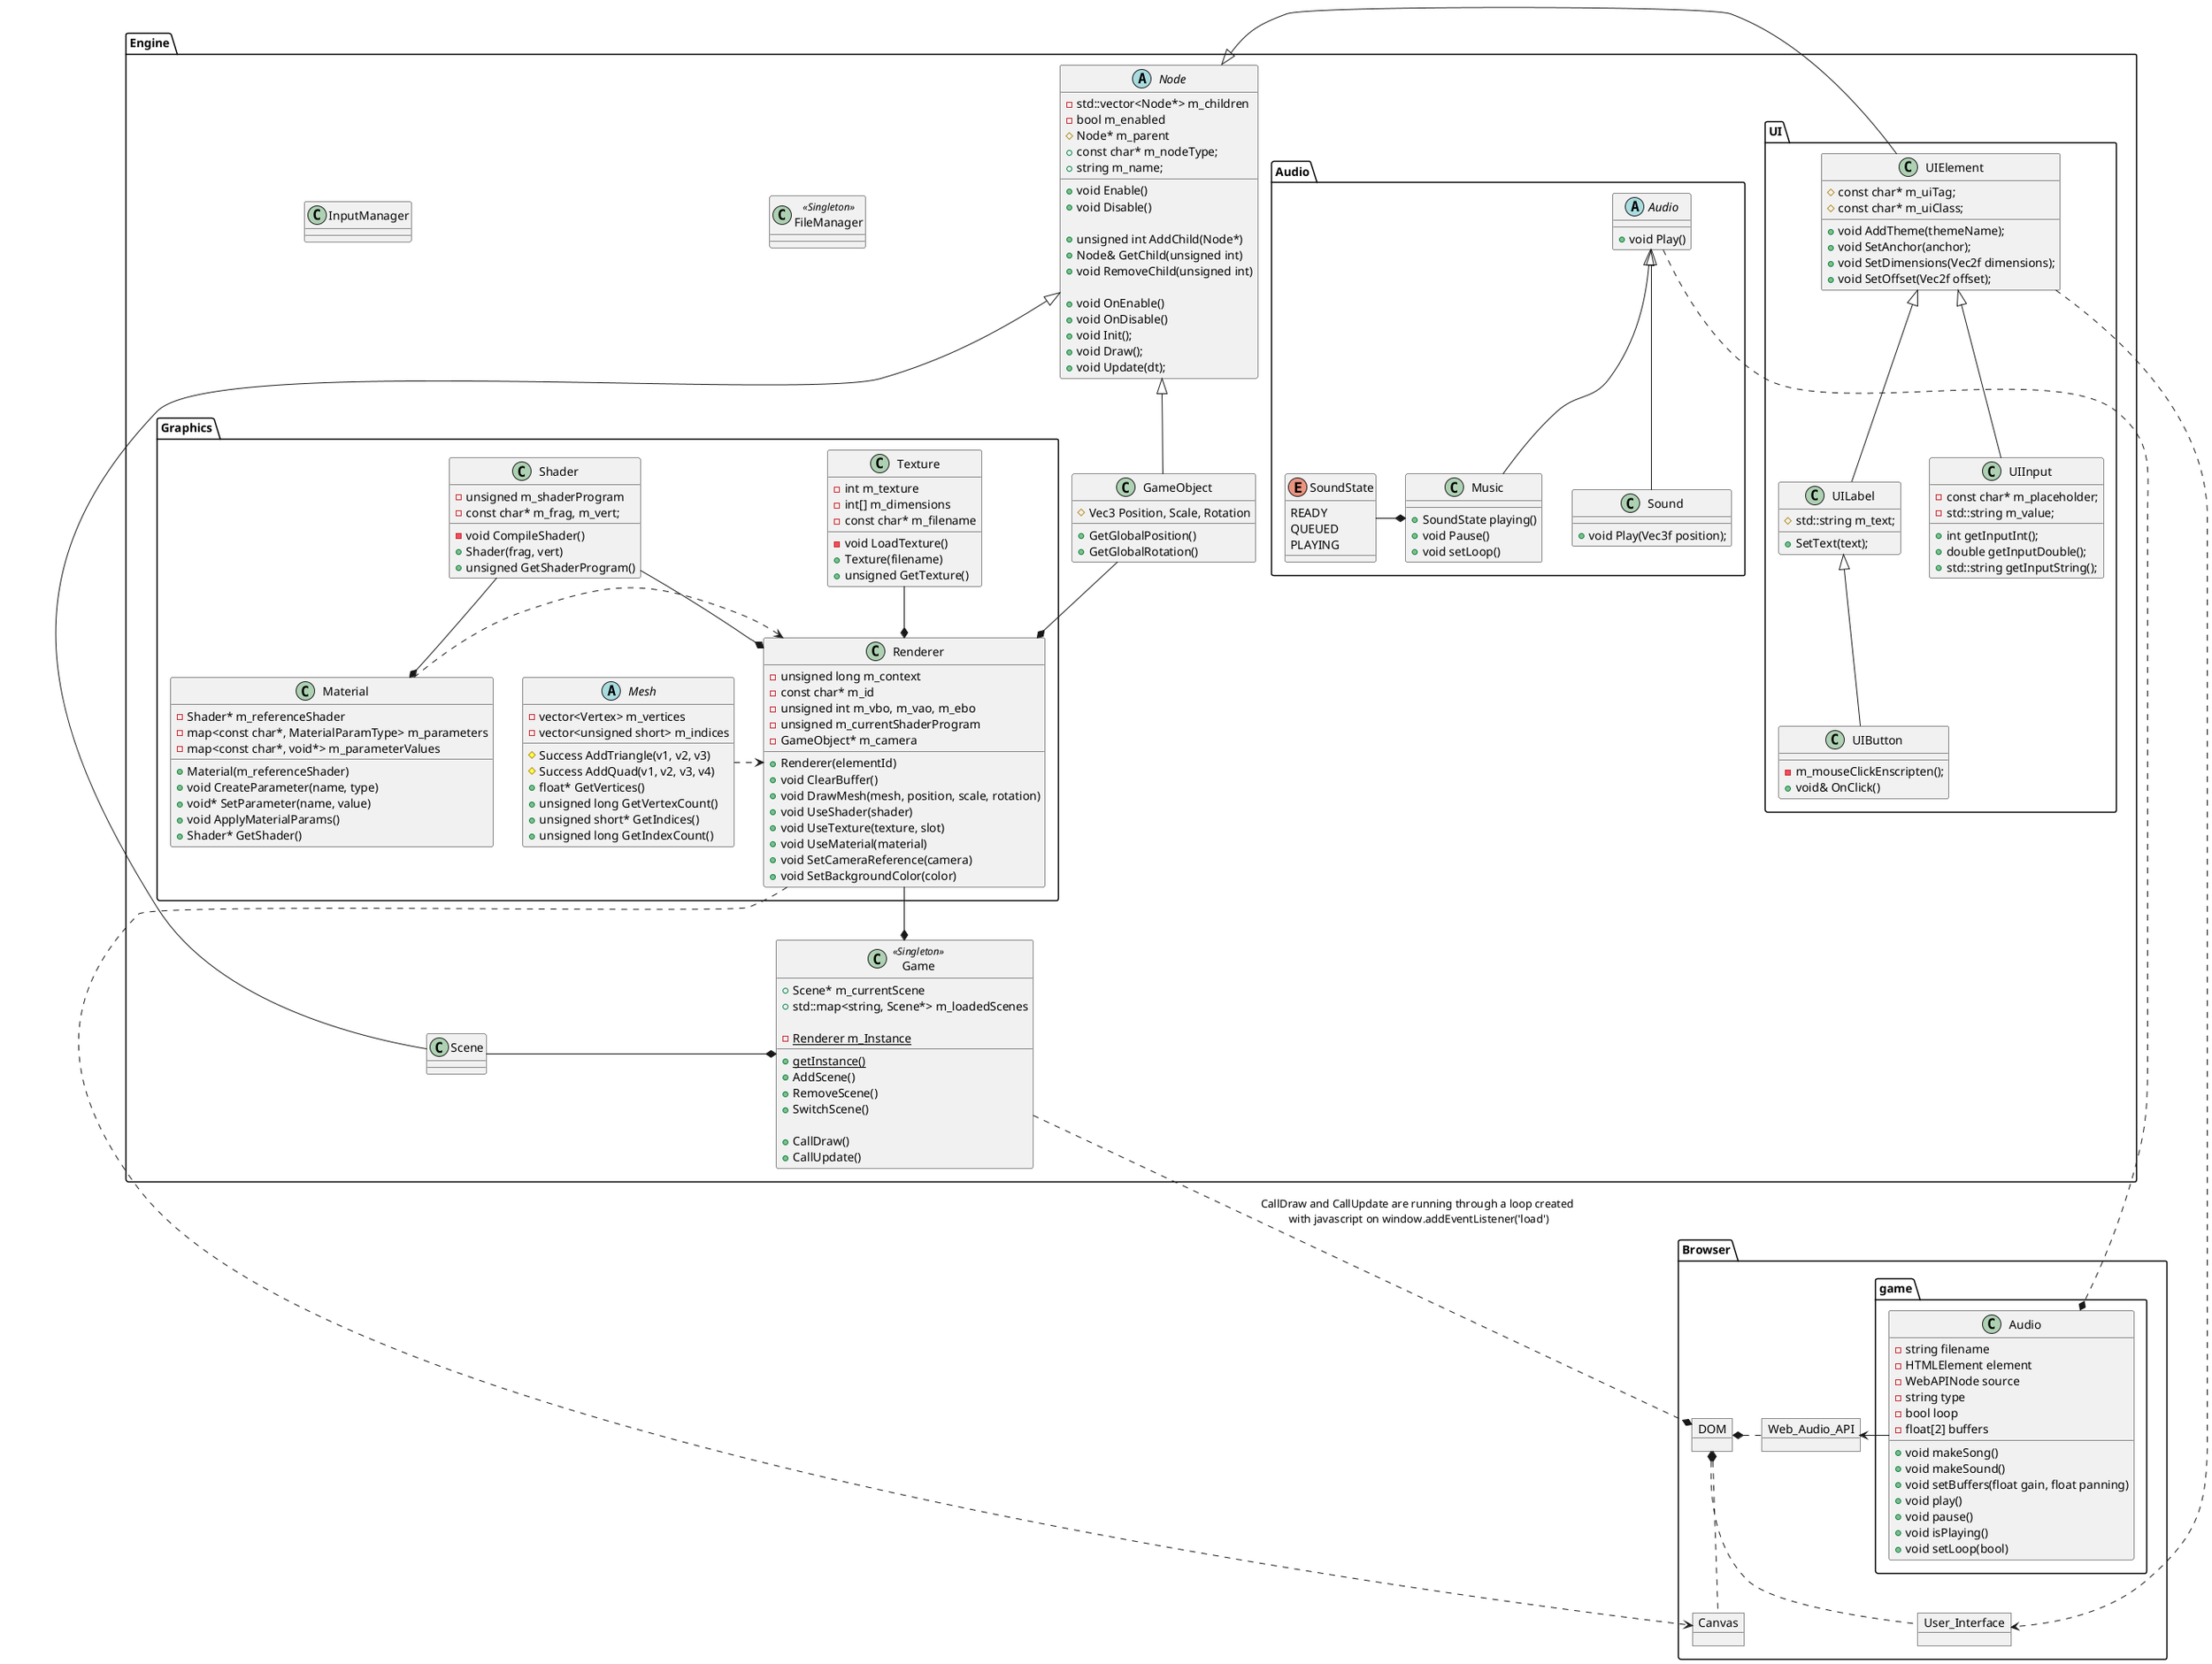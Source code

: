 @startuml EngineArchitecture

namespace Engine {

  class FileManager <<Singleton>> {
    
  }

  class Game <<Singleton>> {
    + Scene* m_currentScene
    + std::map<string, Scene*> m_loadedScenes

    - {static} Renderer m_Instance
    + {static} {method} getInstance()

    
    + {method} AddScene()
    + {method} RemoveScene()
    + {method} SwitchScene()

    + {method} CallDraw()
    + {method} CallUpdate()
  }
  
  abstract Node {
    - std::vector<Node*> m_children
    - bool m_enabled
    # Node* m_parent
    + const char* m_nodeType;
    + string m_name;

    + {method} void Enable()
    + {method} void Disable()

    + {method} unsigned int AddChild(Node*)
    + {method} Node& GetChild(unsigned int)
    + {method} void RemoveChild(unsigned int)

    + {method} void OnEnable()
    + {method} void OnDisable()
    + {method} void Init();
    + {method} void Draw();
    + {method} void Update(dt);
  }

  class GameObject extends Node {
    # Vec3 Position, Scale, Rotation
    + {method} GetGlobalPosition()
    + {method} GetGlobalRotation()
  }

  class Scene extends Node

  class InputManager {

  }

  Scene -* Game
  Graphics.Renderer --* Game

  namespace UI {
    class UIElement {
      # const char* m_uiTag;
      # const char* m_uiClass;

      + {method} void AddTheme(themeName);
      + {method} void SetAnchor(anchor);
      + {method} void SetDimensions(Vec2f dimensions);
      + {method} void SetOffset(Vec2f offset);
    }

    class UILabel extends UIElement {
      # std::string m_text;

      + {method} SetText(text);
    }

    class UIButton extends UILabel {
      - {method} m_mouseClickEnscripten();
      + void& OnClick()
    }

    class UIInput extends UIElement {
      - const char* m_placeholder;
      - std::string m_value;

      + {method} int getInputInt();
      + {method} double getInputDouble();
      + {method} std::string getInputString();
    }
  }

  UI.UIElement -|> Node

  namespace Graphics {
    abstract Mesh {
      - vector<Vertex> m_vertices
      - vector<unsigned short> m_indices

      # {method} Success AddTriangle(v1, v2, v3)
      # {method} Success AddQuad(v1, v2, v3, v4)
      + {method} float* GetVertices()
      + {method} unsigned long GetVertexCount()
      + {method} unsigned short* GetIndices()
      + {method} unsigned long GetIndexCount()
    }

    class Texture {
      - int m_texture
      - int[] m_dimensions
      - const char* m_filename
      - {method} void LoadTexture()
      + {method} Texture(filename)
      + {method} unsigned GetTexture()
    }

    class Shader {
      - unsigned m_shaderProgram
      - const char* m_frag, m_vert;
      - {method} void CompileShader()
      + {method} Shader(frag, vert)
      + {method} unsigned GetShaderProgram()
    }

    class Material {
      - Shader* m_referenceShader
      - map<const char*, MaterialParamType> m_parameters
      - map<const char*, void*> m_parameterValues
      
      + {method} Material(m_referenceShader)
      + {method} void CreateParameter(name, type)
      + {method} void* SetParameter(name, value)
      + {method} void ApplyMaterialParams()
      + {method} Shader* GetShader()
    }

    class Renderer {
      - unsigned long m_context
      - const char* m_id
      - unsigned int m_vbo, m_vao, m_ebo
      - unsigned m_currentShaderProgram
      - GameObject* m_camera

      + {method} Renderer(elementId)
      + {method} void ClearBuffer()
      + {method} void DrawMesh(mesh, position, scale, rotation)
      + {method} void UseShader(shader)
      + {method} void UseTexture(texture, slot)
      + {method} void UseMaterial(material)
      + {method} void SetCameraReference(camera)
      + {method} void SetBackgroundColor(color)
    }

    Texture --* Renderer
    Shader --* Material
    Shader -* Renderer

    Material .> Renderer 
    Mesh .> Renderer
  }

  GameObject --* Renderer

  namespace Audio {
    enum SoundState {
      READY
      QUEUED
      PLAYING
    }

    abstract Audio {
      + void Play()
    }

    class Sound extends Audio {
      + void Play(Vec3f position);
    }

    class Music extends Audio {
      + SoundState playing()
      + void Pause()
      + void setLoop()
    }

    SoundState -* Music
  }
}

namespace Browser {
  Object Canvas
  Object User_Interface
  Object DOM
  Object Web_Audio_API

  class game.Audio {
    - string filename
    - HTMLElement element
    - WebAPINode source
    - string type
    - bool loop
    - float[2] buffers

    + {method} void makeSong()
    + {method} void makeSound()
    + {method} void setBuffers(float gain, float panning)
    + {method} void play()
    + {method} void pause()
    + {method} void isPlaying()
    + {method} void setLoop(bool)
  }

  DOM *.. User_Interface
  DOM *.. Canvas
  DOM *. Web_Audio_API

  game.Audio -> Web_Audio_API
}

Engine.Graphics.Renderer .> Browser.Canvas
Engine.Game ..* Browser.DOM : "CallDraw and CallUpdate are running through a loop created \nwith javascript on window.addEventListener('load')"
Engine.UI.UIElement ..> Browser.User_Interface
Engine.Audio.Audio ..* Browser.game.Audio

@enduml